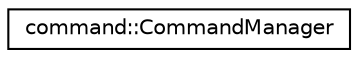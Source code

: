digraph "Graphical Class Hierarchy"
{
 // LATEX_PDF_SIZE
  edge [fontname="Helvetica",fontsize="10",labelfontname="Helvetica",labelfontsize="10"];
  node [fontname="Helvetica",fontsize="10",shape=record];
  rankdir="LR";
  Node0 [label="command::CommandManager",height=0.2,width=0.4,color="black", fillcolor="white", style="filled",URL="$classcommand_1_1CommandManager.html",tooltip=" "];
}
